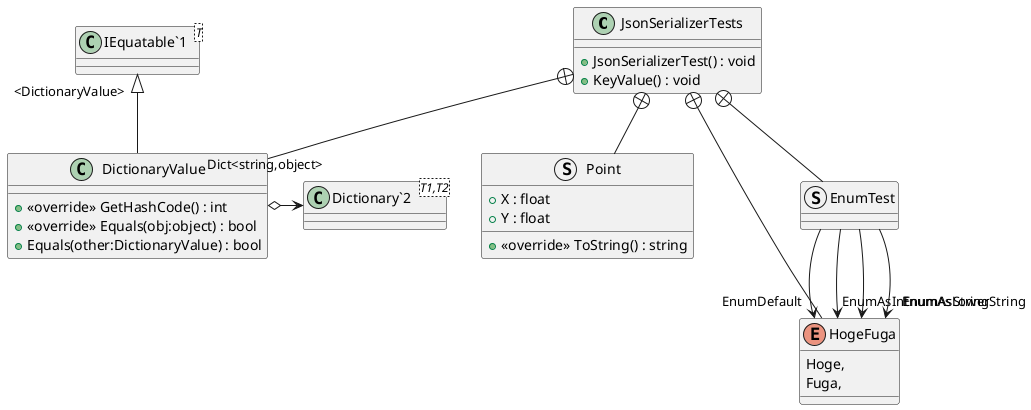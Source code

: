 @startuml
class JsonSerializerTests {
    + JsonSerializerTest() : void
    + KeyValue() : void
}
struct Point {
    + X : float
    + Y : float
    + <<override>> ToString() : string
}
enum HogeFuga {
    Hoge,
    Fuga,
}
struct EnumTest {
}
class DictionaryValue {
    + <<override>> GetHashCode() : int
    + <<override>> Equals(obj:object) : bool
    + Equals(other:DictionaryValue) : bool
}
class "IEquatable`1"<T> {
}
class "Dictionary`2"<T1,T2> {
}
JsonSerializerTests +-- Point
JsonSerializerTests +-- HogeFuga
JsonSerializerTests +-- EnumTest
EnumTest --> "EnumDefault" HogeFuga
EnumTest --> "EnumAsInt" HogeFuga
EnumTest --> "EnumAsString" HogeFuga
EnumTest --> "EnumAsLowerString" HogeFuga
JsonSerializerTests +-- DictionaryValue
"IEquatable`1" "<DictionaryValue>" <|-- DictionaryValue
DictionaryValue o-> "Dict<string,object>" "Dictionary`2"
@enduml
